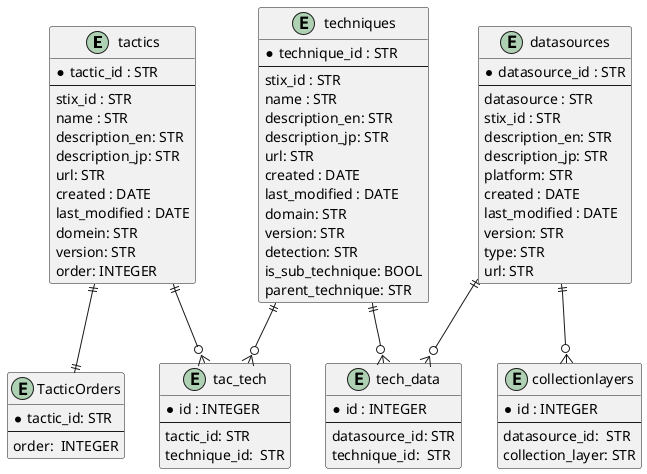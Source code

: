 @startuml

entity tactics {
  * tactic_id : STR
  ---
  stix_id : STR
  name : STR
  description_en: STR
  description_jp: STR
  url: STR
  created : DATE
  last_modified : DATE
  domein: STR
  version: STR
  order: INTEGER
}

entity TacticOrders {
  * tactic_id: STR
  ---
  order:  INTEGER
}


entity tac_tech {
  * id : INTEGER
  ---
  tactic_id: STR
  technique_id:  STR
}

entity techniques {
  * technique_id : STR
  ---
  stix_id : STR
  name : STR
  description_en: STR
  description_jp: STR
  url: STR
  created : DATE
  last_modified : DATE
  domain: STR
  version: STR
  detection: STR
  is_sub_technique: BOOL
  parent_technique: STR
}

entity tech_data {
  * id : INTEGER
  ---
  datasource_id: STR
  technique_id:  STR
}

entity datasources {
  * datasource_id : STR
  ---
  datasource : STR
  stix_id : STR
  description_en: STR
  description_jp: STR
  platform: STR
  created : DATE
  last_modified : DATE
  version: STR
  type: STR
  url: STR
}


entity collectionlayers {
  * id : INTEGER
  ---
  datasource_id:  STR
  collection_layer: STR  
}

tactics ||--o{ tac_tech
tactics ||--|| TacticOrders

techniques ||--o{ tac_tech
techniques ||--o{ tech_data
datasources ||--o{ tech_data

datasources ||--o{ collectionlayers

' techniques || 

@enduml
